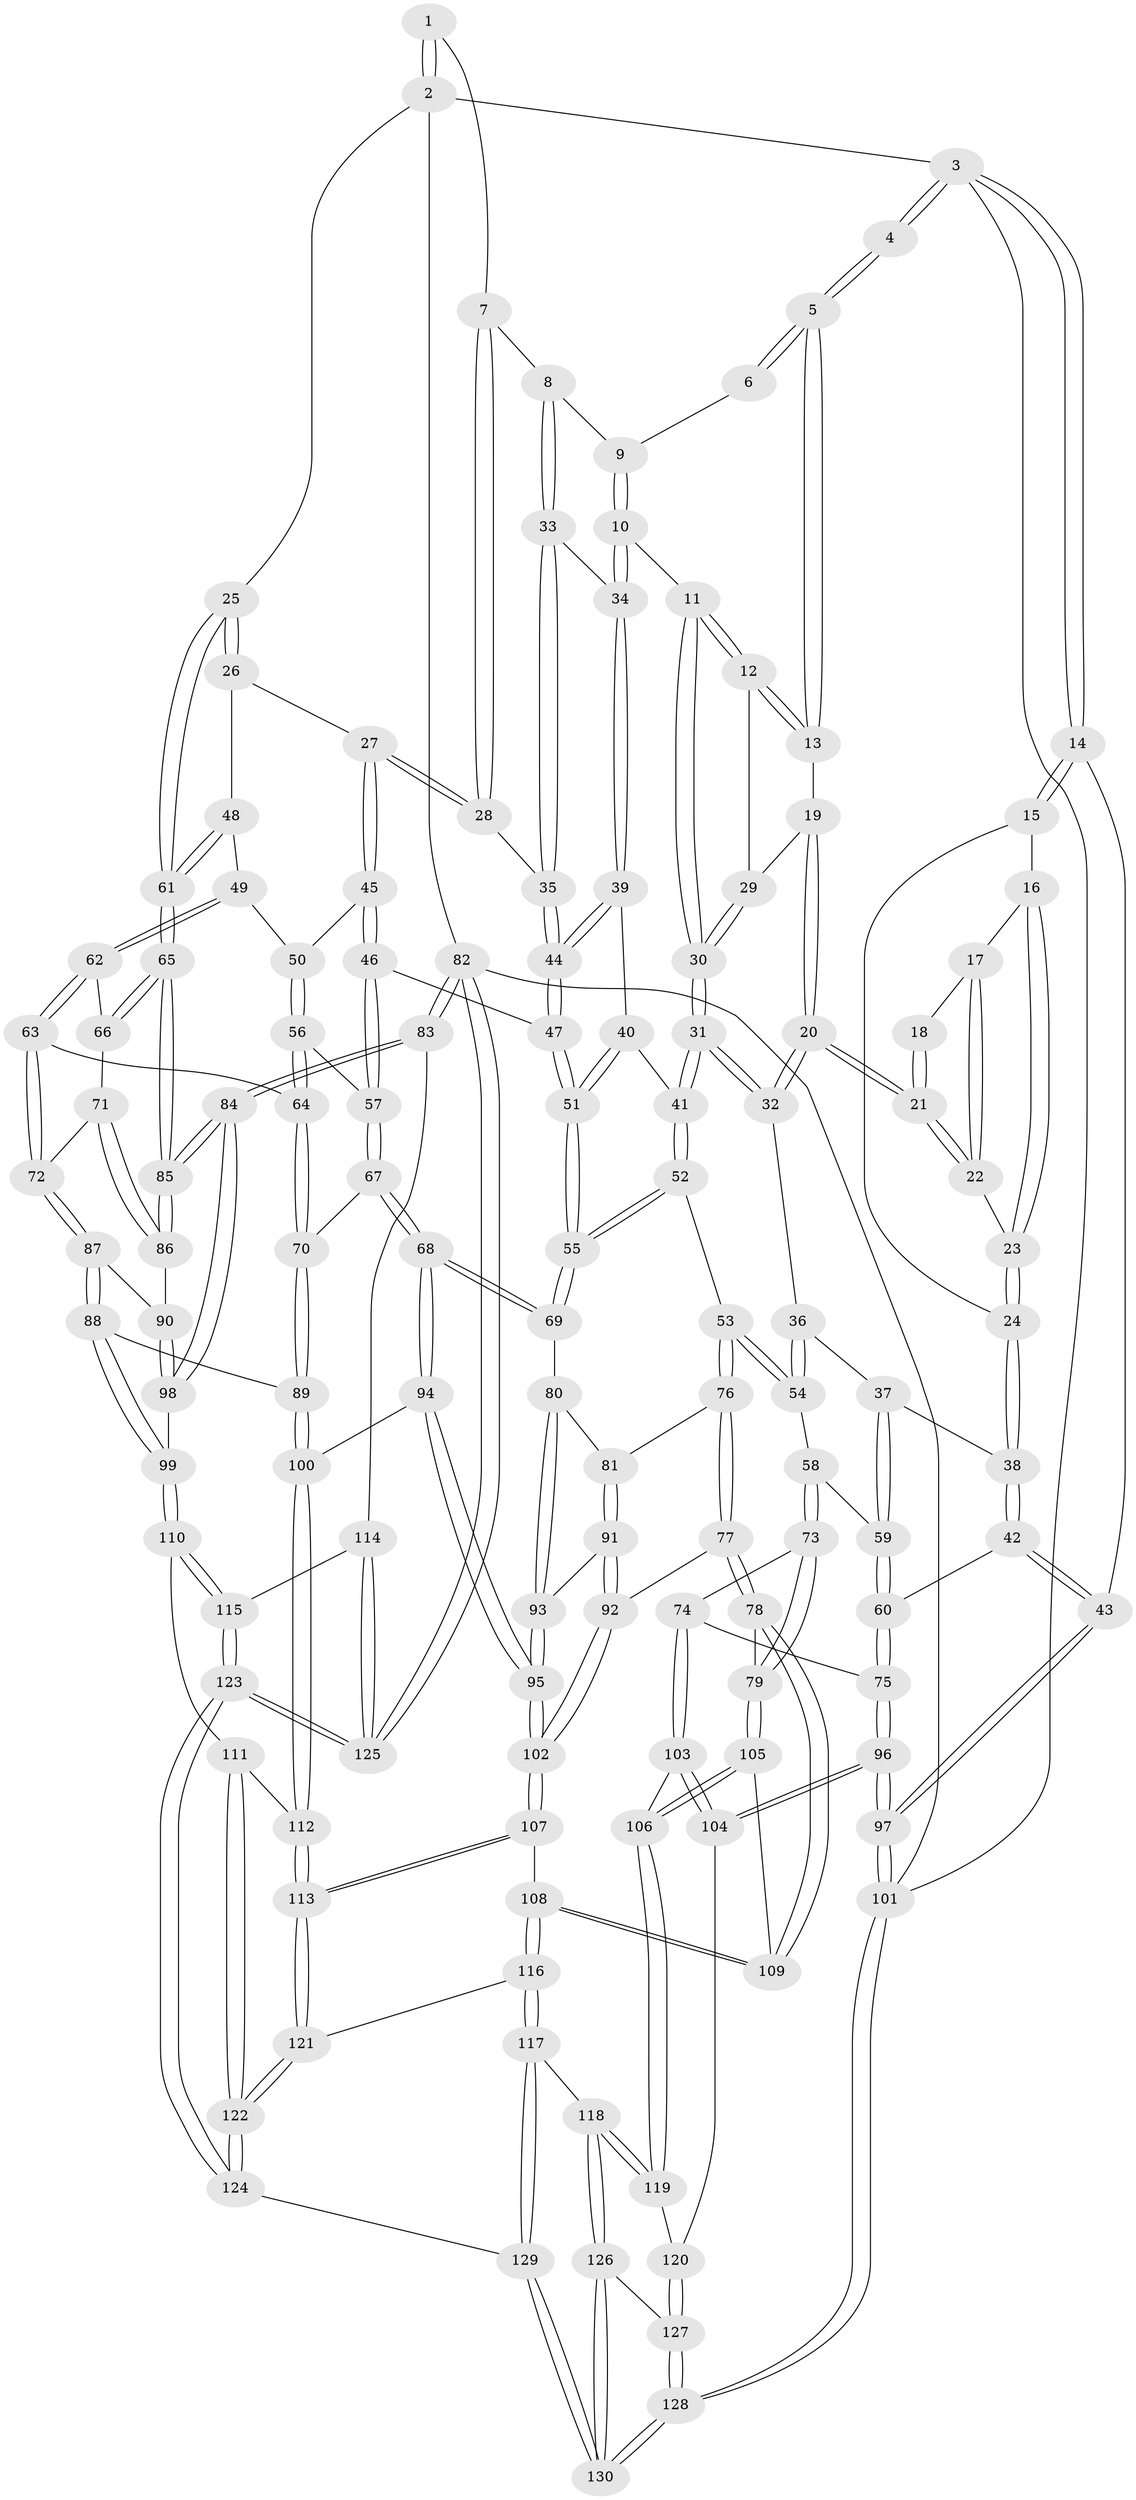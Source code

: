 // Generated by graph-tools (version 1.1) at 2025/16/03/09/25 04:16:57]
// undirected, 130 vertices, 322 edges
graph export_dot {
graph [start="1"]
  node [color=gray90,style=filled];
  1 [pos="+0.8089811700476813+0"];
  2 [pos="+1+0"];
  3 [pos="+0+0"];
  4 [pos="+0.312042613257807+0"];
  5 [pos="+0.4017176856942305+0"];
  6 [pos="+0.5961646655191096+0"];
  7 [pos="+0.7667305685997291+0.0645166268928239"];
  8 [pos="+0.6354729989851627+0.07046122885725555"];
  9 [pos="+0.6089537109841732+0"];
  10 [pos="+0.526277476981744+0.12869026853377588"];
  11 [pos="+0.5205203811020431+0.128882102770446"];
  12 [pos="+0.4949936950360833+0.0822548885821055"];
  13 [pos="+0.4114585662962206+0"];
  14 [pos="+0+0.06518725465211579"];
  15 [pos="+0.1064408753253811+0.0659876919862712"];
  16 [pos="+0.12308703150148247+0.06306719441594799"];
  17 [pos="+0.12742227189043262+0.0611862943211825"];
  18 [pos="+0.2804707602803655+0"];
  19 [pos="+0.37648122872839046+0.08169114593905209"];
  20 [pos="+0.29977050005856976+0.20013190335333358"];
  21 [pos="+0.24685922191330673+0.1193656637369432"];
  22 [pos="+0.23106214486850898+0.11768956019098037"];
  23 [pos="+0.15465150557832075+0.14507045798687648"];
  24 [pos="+0.13054758769814762+0.17124137480510981"];
  25 [pos="+1+0"];
  26 [pos="+1+0.0911485633879652"];
  27 [pos="+0.8266165932498937+0.1743080793858698"];
  28 [pos="+0.808961475822739+0.16750673419737086"];
  29 [pos="+0.41373829122936145+0.1080333117306527"];
  30 [pos="+0.4719496364877989+0.18457814638985284"];
  31 [pos="+0.4411801956151552+0.24391256300135855"];
  32 [pos="+0.30256854085979906+0.21861473355970482"];
  33 [pos="+0.6231873143545128+0.10625747353898968"];
  34 [pos="+0.6007201290096569+0.13291849312786164"];
  35 [pos="+0.8059972341901265+0.16829279563164806"];
  36 [pos="+0.29608651950564263+0.22596255098869433"];
  37 [pos="+0.16552422593914895+0.2714959251247128"];
  38 [pos="+0.08454749831088045+0.25452501759254614"];
  39 [pos="+0.6167962250517729+0.17685302912315012"];
  40 [pos="+0.5386208099807885+0.261809739559932"];
  41 [pos="+0.44222220694012543+0.2453838737263097"];
  42 [pos="+0+0.2790383233656371"];
  43 [pos="+0+0.2728969408369253"];
  44 [pos="+0.6748321317480799+0.24084676134026362"];
  45 [pos="+0.8304892711455358+0.20043218324494272"];
  46 [pos="+0.713129072067786+0.34898273069804453"];
  47 [pos="+0.6573995192541607+0.32749893092112436"];
  48 [pos="+0.9392609493772189+0.32383357707883126"];
  49 [pos="+0.9161433737449202+0.3293971918907502"];
  50 [pos="+0.8587154410111698+0.29263318931174137"];
  51 [pos="+0.6365765078467173+0.33870676885915235"];
  52 [pos="+0.45642063978107494+0.36904619000073313"];
  53 [pos="+0.36376824524899587+0.41887798789387537"];
  54 [pos="+0.30762097736385513+0.3803635463614743"];
  55 [pos="+0.56340408365197+0.4430931528735187"];
  56 [pos="+0.7739946210431117+0.3703673644184041"];
  57 [pos="+0.734027692347593+0.36232793903330934"];
  58 [pos="+0.21848949557484426+0.42129967529964296"];
  59 [pos="+0.19787222448846223+0.40430515264230094"];
  60 [pos="+0.043907098109842835+0.4315426331229189"];
  61 [pos="+1+0.3830886210657838"];
  62 [pos="+0.9011632589509035+0.41410635711216714"];
  63 [pos="+0.862250685746996+0.4538069297179291"];
  64 [pos="+0.8295772711433566+0.45679536236214685"];
  65 [pos="+1+0.45918728224348637"];
  66 [pos="+0.980154405722082+0.43927553628484967"];
  67 [pos="+0.7091107495418653+0.483086336525059"];
  68 [pos="+0.6158134509285995+0.499489742891008"];
  69 [pos="+0.5637700753953243+0.4461300309506965"];
  70 [pos="+0.7859186654748067+0.510590657141788"];
  71 [pos="+0.9303803832416516+0.4942243325791914"];
  72 [pos="+0.8949866286749373+0.49157131546582733"];
  73 [pos="+0.22064507328120886+0.545351911581388"];
  74 [pos="+0.14895875158340058+0.5586231979524705"];
  75 [pos="+0.11453139413745175+0.5556395458095804"];
  76 [pos="+0.36178373879943654+0.4743525717565402"];
  77 [pos="+0.32524348195428376+0.5639636148365865"];
  78 [pos="+0.32287422100361884+0.565095574384179"];
  79 [pos="+0.2707200854348206+0.5713014410917531"];
  80 [pos="+0.5597170938370379+0.44994465448512555"];
  81 [pos="+0.448694036033086+0.48747874139241454"];
  82 [pos="+1+1"];
  83 [pos="+1+0.7460512141157357"];
  84 [pos="+1+0.7345536049930005"];
  85 [pos="+1+0.5721425952214357"];
  86 [pos="+1+0.5377305241198226"];
  87 [pos="+0.9024723593143598+0.5456688919565869"];
  88 [pos="+0.8116285732038678+0.6212899198832732"];
  89 [pos="+0.7900570477277138+0.6084444136335478"];
  90 [pos="+0.9120927652523491+0.5503540666785034"];
  91 [pos="+0.42823176154759157+0.565371938396506"];
  92 [pos="+0.40283683892610167+0.5844727989634383"];
  93 [pos="+0.506519770571935+0.5339292617659439"];
  94 [pos="+0.6432878106207925+0.6407156548279378"];
  95 [pos="+0.5234511059872474+0.6711259665708079"];
  96 [pos="+0+0.7413590356271449"];
  97 [pos="+0+0.7632856552381141"];
  98 [pos="+0.974002475354637+0.6899386444868202"];
  99 [pos="+0.8689809144749853+0.6907945334537421"];
  100 [pos="+0.6547311470710655+0.6475468240515703"];
  101 [pos="+0+1"];
  102 [pos="+0.4940602246275122+0.689859740885292"];
  103 [pos="+0.16650484098140766+0.7393937782966633"];
  104 [pos="+0+0.7421117835262144"];
  105 [pos="+0.2356754139102709+0.741108874798529"];
  106 [pos="+0.22101104625498624+0.7565532473458748"];
  107 [pos="+0.49034958356875075+0.698370549643877"];
  108 [pos="+0.4350315297480435+0.7631021649051972"];
  109 [pos="+0.3683756567676915+0.7297305142541546"];
  110 [pos="+0.8116326688021946+0.789697853529855"];
  111 [pos="+0.7835121934245212+0.7992134909814352"];
  112 [pos="+0.6776730381585042+0.7466778992986141"];
  113 [pos="+0.6177667430529274+0.8215885015038121"];
  114 [pos="+0.9452295093485027+0.8653168595374491"];
  115 [pos="+0.8621556959421222+0.8384755935106765"];
  116 [pos="+0.4318889534884708+0.8625632088555552"];
  117 [pos="+0.42520930788781147+0.8734129929355757"];
  118 [pos="+0.24988116017256715+0.8598860698570475"];
  119 [pos="+0.23676350473261837+0.8465207455384438"];
  120 [pos="+0.12032623805367128+0.8896333228812726"];
  121 [pos="+0.6083222964483921+0.856357048271402"];
  122 [pos="+0.697672964801583+1"];
  123 [pos="+0.762935368609421+1"];
  124 [pos="+0.7203636713163666+1"];
  125 [pos="+0.7820319690041805+1"];
  126 [pos="+0.2443295607255169+0.9369432551117324"];
  127 [pos="+0.11462446315114841+0.9433427010895884"];
  128 [pos="+0.008927664126572744+1"];
  129 [pos="+0.44980591999167513+1"];
  130 [pos="+0.25116256594235+1"];
  1 -- 2;
  1 -- 2;
  1 -- 7;
  2 -- 3;
  2 -- 25;
  2 -- 82;
  3 -- 4;
  3 -- 4;
  3 -- 14;
  3 -- 14;
  3 -- 101;
  4 -- 5;
  4 -- 5;
  5 -- 6;
  5 -- 6;
  5 -- 13;
  5 -- 13;
  6 -- 9;
  7 -- 8;
  7 -- 28;
  7 -- 28;
  8 -- 9;
  8 -- 33;
  8 -- 33;
  9 -- 10;
  9 -- 10;
  10 -- 11;
  10 -- 34;
  10 -- 34;
  11 -- 12;
  11 -- 12;
  11 -- 30;
  11 -- 30;
  12 -- 13;
  12 -- 13;
  12 -- 29;
  13 -- 19;
  14 -- 15;
  14 -- 15;
  14 -- 43;
  15 -- 16;
  15 -- 24;
  16 -- 17;
  16 -- 23;
  16 -- 23;
  17 -- 18;
  17 -- 22;
  17 -- 22;
  18 -- 21;
  18 -- 21;
  19 -- 20;
  19 -- 20;
  19 -- 29;
  20 -- 21;
  20 -- 21;
  20 -- 32;
  20 -- 32;
  21 -- 22;
  21 -- 22;
  22 -- 23;
  23 -- 24;
  23 -- 24;
  24 -- 38;
  24 -- 38;
  25 -- 26;
  25 -- 26;
  25 -- 61;
  25 -- 61;
  26 -- 27;
  26 -- 48;
  27 -- 28;
  27 -- 28;
  27 -- 45;
  27 -- 45;
  28 -- 35;
  29 -- 30;
  29 -- 30;
  30 -- 31;
  30 -- 31;
  31 -- 32;
  31 -- 32;
  31 -- 41;
  31 -- 41;
  32 -- 36;
  33 -- 34;
  33 -- 35;
  33 -- 35;
  34 -- 39;
  34 -- 39;
  35 -- 44;
  35 -- 44;
  36 -- 37;
  36 -- 54;
  36 -- 54;
  37 -- 38;
  37 -- 59;
  37 -- 59;
  38 -- 42;
  38 -- 42;
  39 -- 40;
  39 -- 44;
  39 -- 44;
  40 -- 41;
  40 -- 51;
  40 -- 51;
  41 -- 52;
  41 -- 52;
  42 -- 43;
  42 -- 43;
  42 -- 60;
  43 -- 97;
  43 -- 97;
  44 -- 47;
  44 -- 47;
  45 -- 46;
  45 -- 46;
  45 -- 50;
  46 -- 47;
  46 -- 57;
  46 -- 57;
  47 -- 51;
  47 -- 51;
  48 -- 49;
  48 -- 61;
  48 -- 61;
  49 -- 50;
  49 -- 62;
  49 -- 62;
  50 -- 56;
  50 -- 56;
  51 -- 55;
  51 -- 55;
  52 -- 53;
  52 -- 55;
  52 -- 55;
  53 -- 54;
  53 -- 54;
  53 -- 76;
  53 -- 76;
  54 -- 58;
  55 -- 69;
  55 -- 69;
  56 -- 57;
  56 -- 64;
  56 -- 64;
  57 -- 67;
  57 -- 67;
  58 -- 59;
  58 -- 73;
  58 -- 73;
  59 -- 60;
  59 -- 60;
  60 -- 75;
  60 -- 75;
  61 -- 65;
  61 -- 65;
  62 -- 63;
  62 -- 63;
  62 -- 66;
  63 -- 64;
  63 -- 72;
  63 -- 72;
  64 -- 70;
  64 -- 70;
  65 -- 66;
  65 -- 66;
  65 -- 85;
  65 -- 85;
  66 -- 71;
  67 -- 68;
  67 -- 68;
  67 -- 70;
  68 -- 69;
  68 -- 69;
  68 -- 94;
  68 -- 94;
  69 -- 80;
  70 -- 89;
  70 -- 89;
  71 -- 72;
  71 -- 86;
  71 -- 86;
  72 -- 87;
  72 -- 87;
  73 -- 74;
  73 -- 79;
  73 -- 79;
  74 -- 75;
  74 -- 103;
  74 -- 103;
  75 -- 96;
  75 -- 96;
  76 -- 77;
  76 -- 77;
  76 -- 81;
  77 -- 78;
  77 -- 78;
  77 -- 92;
  78 -- 79;
  78 -- 109;
  78 -- 109;
  79 -- 105;
  79 -- 105;
  80 -- 81;
  80 -- 93;
  80 -- 93;
  81 -- 91;
  81 -- 91;
  82 -- 83;
  82 -- 83;
  82 -- 125;
  82 -- 125;
  82 -- 101;
  83 -- 84;
  83 -- 84;
  83 -- 114;
  84 -- 85;
  84 -- 85;
  84 -- 98;
  84 -- 98;
  85 -- 86;
  85 -- 86;
  86 -- 90;
  87 -- 88;
  87 -- 88;
  87 -- 90;
  88 -- 89;
  88 -- 99;
  88 -- 99;
  89 -- 100;
  89 -- 100;
  90 -- 98;
  90 -- 98;
  91 -- 92;
  91 -- 92;
  91 -- 93;
  92 -- 102;
  92 -- 102;
  93 -- 95;
  93 -- 95;
  94 -- 95;
  94 -- 95;
  94 -- 100;
  95 -- 102;
  95 -- 102;
  96 -- 97;
  96 -- 97;
  96 -- 104;
  96 -- 104;
  97 -- 101;
  97 -- 101;
  98 -- 99;
  99 -- 110;
  99 -- 110;
  100 -- 112;
  100 -- 112;
  101 -- 128;
  101 -- 128;
  102 -- 107;
  102 -- 107;
  103 -- 104;
  103 -- 104;
  103 -- 106;
  104 -- 120;
  105 -- 106;
  105 -- 106;
  105 -- 109;
  106 -- 119;
  106 -- 119;
  107 -- 108;
  107 -- 113;
  107 -- 113;
  108 -- 109;
  108 -- 109;
  108 -- 116;
  108 -- 116;
  110 -- 111;
  110 -- 115;
  110 -- 115;
  111 -- 112;
  111 -- 122;
  111 -- 122;
  112 -- 113;
  112 -- 113;
  113 -- 121;
  113 -- 121;
  114 -- 115;
  114 -- 125;
  114 -- 125;
  115 -- 123;
  115 -- 123;
  116 -- 117;
  116 -- 117;
  116 -- 121;
  117 -- 118;
  117 -- 129;
  117 -- 129;
  118 -- 119;
  118 -- 119;
  118 -- 126;
  118 -- 126;
  119 -- 120;
  120 -- 127;
  120 -- 127;
  121 -- 122;
  121 -- 122;
  122 -- 124;
  122 -- 124;
  123 -- 124;
  123 -- 124;
  123 -- 125;
  123 -- 125;
  124 -- 129;
  126 -- 127;
  126 -- 130;
  126 -- 130;
  127 -- 128;
  127 -- 128;
  128 -- 130;
  128 -- 130;
  129 -- 130;
  129 -- 130;
}
